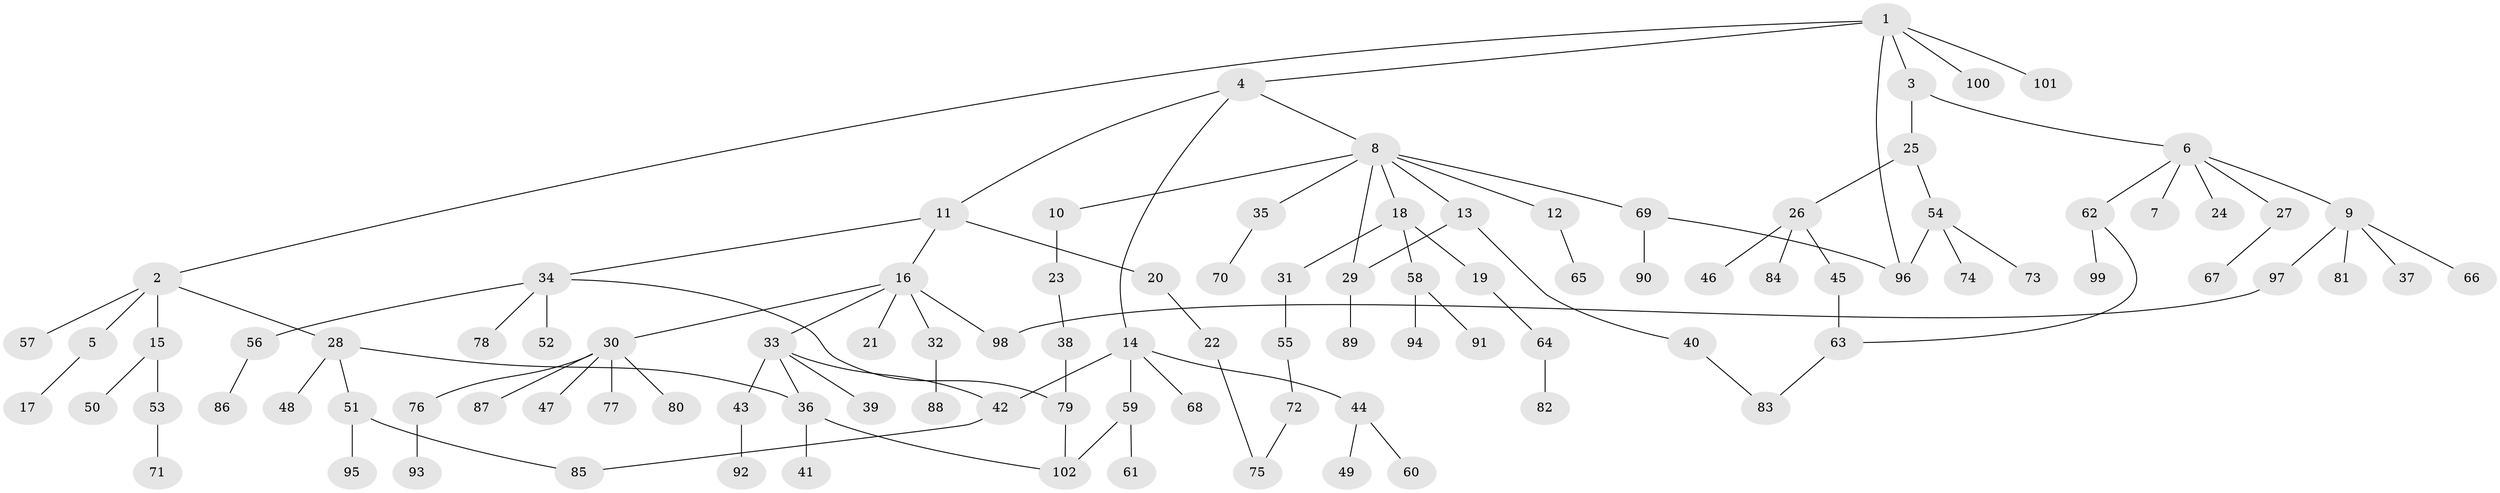 // coarse degree distribution, {5: 0.10294117647058823, 7: 0.029411764705882353, 3: 0.10294117647058823, 6: 0.014705882352941176, 1: 0.5, 8: 0.014705882352941176, 4: 0.058823529411764705, 2: 0.17647058823529413}
// Generated by graph-tools (version 1.1) at 2025/23/03/03/25 07:23:31]
// undirected, 102 vertices, 114 edges
graph export_dot {
graph [start="1"]
  node [color=gray90,style=filled];
  1;
  2;
  3;
  4;
  5;
  6;
  7;
  8;
  9;
  10;
  11;
  12;
  13;
  14;
  15;
  16;
  17;
  18;
  19;
  20;
  21;
  22;
  23;
  24;
  25;
  26;
  27;
  28;
  29;
  30;
  31;
  32;
  33;
  34;
  35;
  36;
  37;
  38;
  39;
  40;
  41;
  42;
  43;
  44;
  45;
  46;
  47;
  48;
  49;
  50;
  51;
  52;
  53;
  54;
  55;
  56;
  57;
  58;
  59;
  60;
  61;
  62;
  63;
  64;
  65;
  66;
  67;
  68;
  69;
  70;
  71;
  72;
  73;
  74;
  75;
  76;
  77;
  78;
  79;
  80;
  81;
  82;
  83;
  84;
  85;
  86;
  87;
  88;
  89;
  90;
  91;
  92;
  93;
  94;
  95;
  96;
  97;
  98;
  99;
  100;
  101;
  102;
  1 -- 2;
  1 -- 3;
  1 -- 4;
  1 -- 100;
  1 -- 101;
  1 -- 96;
  2 -- 5;
  2 -- 15;
  2 -- 28;
  2 -- 57;
  3 -- 6;
  3 -- 25;
  4 -- 8;
  4 -- 11;
  4 -- 14;
  5 -- 17;
  6 -- 7;
  6 -- 9;
  6 -- 24;
  6 -- 27;
  6 -- 62;
  8 -- 10;
  8 -- 12;
  8 -- 13;
  8 -- 18;
  8 -- 29;
  8 -- 35;
  8 -- 69;
  9 -- 37;
  9 -- 66;
  9 -- 81;
  9 -- 97;
  10 -- 23;
  11 -- 16;
  11 -- 20;
  11 -- 34;
  12 -- 65;
  13 -- 40;
  13 -- 29;
  14 -- 42;
  14 -- 44;
  14 -- 59;
  14 -- 68;
  15 -- 50;
  15 -- 53;
  16 -- 21;
  16 -- 30;
  16 -- 32;
  16 -- 33;
  16 -- 98;
  18 -- 19;
  18 -- 31;
  18 -- 58;
  19 -- 64;
  20 -- 22;
  22 -- 75;
  23 -- 38;
  25 -- 26;
  25 -- 54;
  26 -- 45;
  26 -- 46;
  26 -- 84;
  27 -- 67;
  28 -- 48;
  28 -- 51;
  28 -- 36;
  29 -- 89;
  30 -- 47;
  30 -- 76;
  30 -- 77;
  30 -- 80;
  30 -- 87;
  31 -- 55;
  32 -- 88;
  33 -- 36;
  33 -- 39;
  33 -- 43;
  33 -- 42;
  34 -- 52;
  34 -- 56;
  34 -- 78;
  34 -- 79;
  35 -- 70;
  36 -- 41;
  36 -- 102;
  38 -- 79;
  40 -- 83;
  42 -- 85;
  43 -- 92;
  44 -- 49;
  44 -- 60;
  45 -- 63;
  51 -- 95;
  51 -- 85;
  53 -- 71;
  54 -- 73;
  54 -- 74;
  54 -- 96;
  55 -- 72;
  56 -- 86;
  58 -- 91;
  58 -- 94;
  59 -- 61;
  59 -- 102;
  62 -- 63;
  62 -- 99;
  63 -- 83;
  64 -- 82;
  69 -- 90;
  69 -- 96;
  72 -- 75;
  76 -- 93;
  79 -- 102;
  97 -- 98;
}
